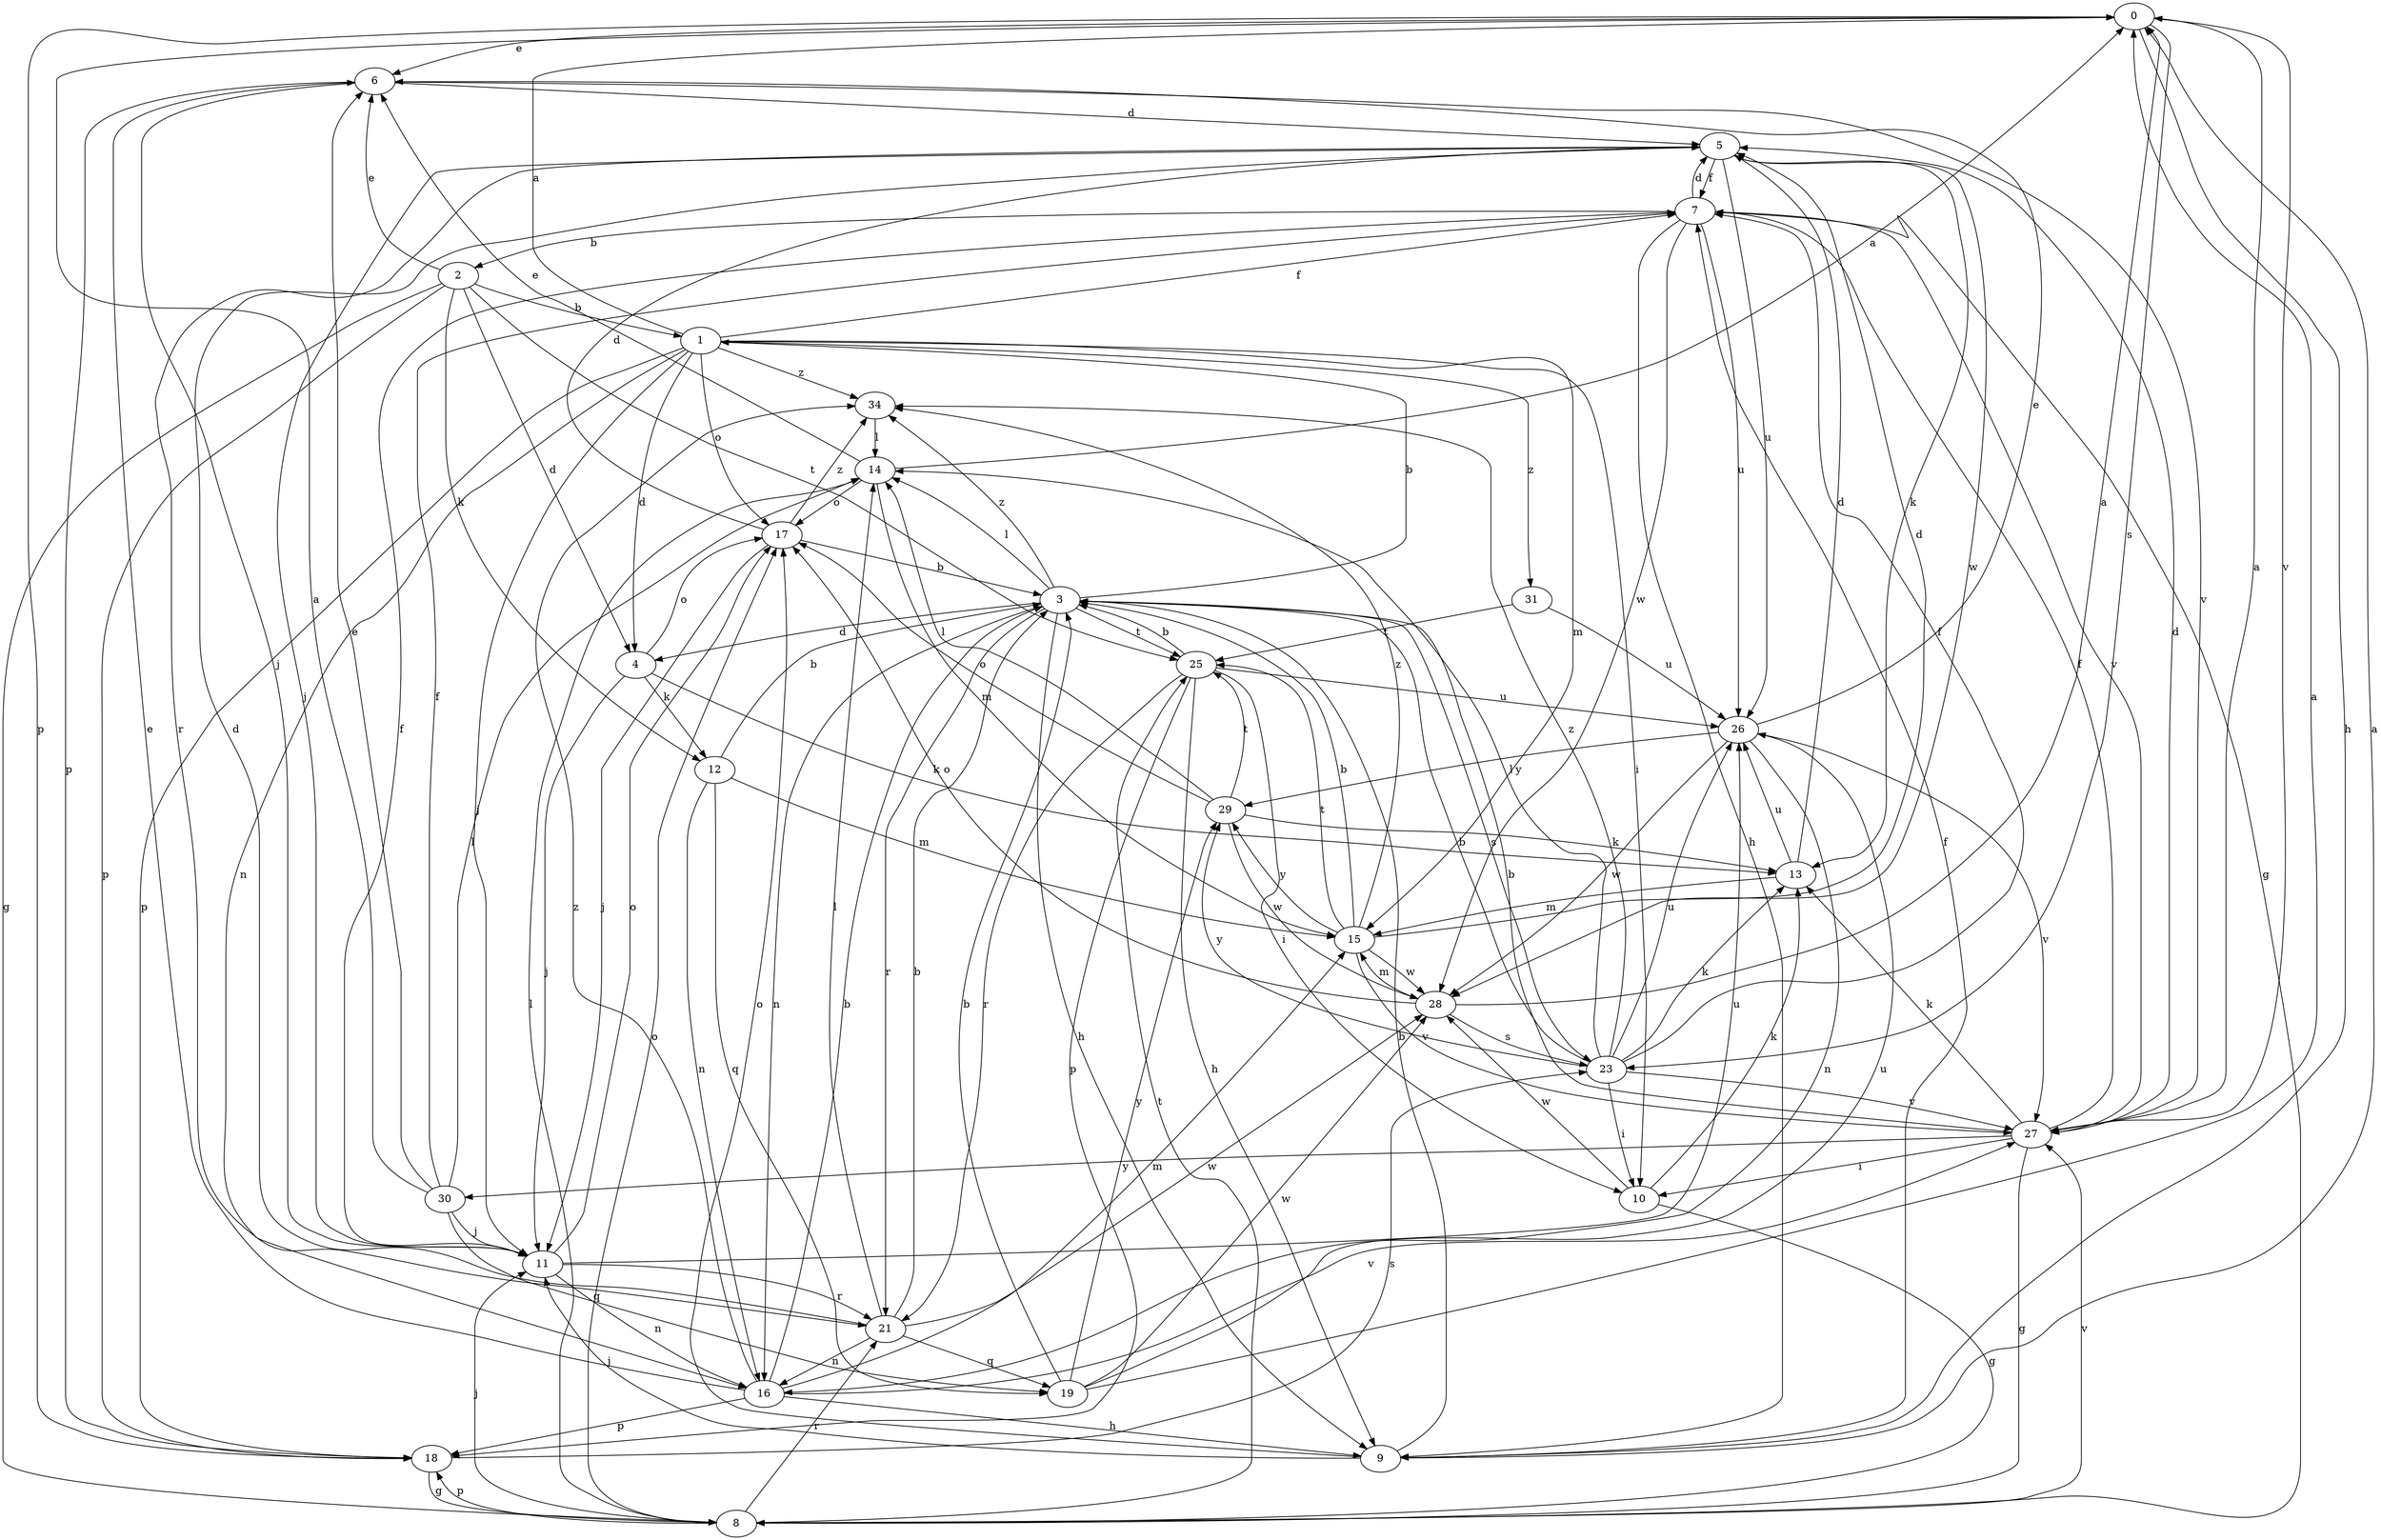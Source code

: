 strict digraph  {
0;
1;
2;
3;
4;
5;
6;
7;
8;
9;
10;
11;
12;
13;
14;
15;
16;
17;
18;
19;
21;
23;
25;
26;
27;
28;
29;
30;
31;
34;
0 -> 6  [label=e];
0 -> 9  [label=h];
0 -> 18  [label=p];
0 -> 23  [label=s];
0 -> 27  [label=v];
1 -> 0  [label=a];
1 -> 4  [label=d];
1 -> 7  [label=f];
1 -> 10  [label=i];
1 -> 11  [label=j];
1 -> 15  [label=m];
1 -> 16  [label=n];
1 -> 17  [label=o];
1 -> 18  [label=p];
1 -> 31  [label=z];
1 -> 34  [label=z];
2 -> 1  [label=b];
2 -> 4  [label=d];
2 -> 6  [label=e];
2 -> 8  [label=g];
2 -> 12  [label=k];
2 -> 18  [label=p];
2 -> 25  [label=t];
3 -> 1  [label=b];
3 -> 4  [label=d];
3 -> 9  [label=h];
3 -> 14  [label=l];
3 -> 16  [label=n];
3 -> 21  [label=r];
3 -> 23  [label=s];
3 -> 25  [label=t];
3 -> 34  [label=z];
4 -> 11  [label=j];
4 -> 12  [label=k];
4 -> 13  [label=k];
4 -> 17  [label=o];
5 -> 7  [label=f];
5 -> 11  [label=j];
5 -> 13  [label=k];
5 -> 21  [label=r];
5 -> 26  [label=u];
5 -> 28  [label=w];
6 -> 5  [label=d];
6 -> 11  [label=j];
6 -> 18  [label=p];
6 -> 27  [label=v];
7 -> 2  [label=b];
7 -> 5  [label=d];
7 -> 8  [label=g];
7 -> 9  [label=h];
7 -> 26  [label=u];
7 -> 27  [label=v];
7 -> 28  [label=w];
8 -> 11  [label=j];
8 -> 14  [label=l];
8 -> 17  [label=o];
8 -> 18  [label=p];
8 -> 21  [label=r];
8 -> 25  [label=t];
8 -> 27  [label=v];
9 -> 0  [label=a];
9 -> 3  [label=b];
9 -> 7  [label=f];
9 -> 11  [label=j];
9 -> 17  [label=o];
10 -> 8  [label=g];
10 -> 13  [label=k];
10 -> 28  [label=w];
11 -> 7  [label=f];
11 -> 16  [label=n];
11 -> 17  [label=o];
11 -> 21  [label=r];
11 -> 26  [label=u];
12 -> 3  [label=b];
12 -> 15  [label=m];
12 -> 16  [label=n];
12 -> 19  [label=q];
13 -> 5  [label=d];
13 -> 15  [label=m];
13 -> 26  [label=u];
14 -> 0  [label=a];
14 -> 6  [label=e];
14 -> 15  [label=m];
14 -> 17  [label=o];
15 -> 3  [label=b];
15 -> 5  [label=d];
15 -> 25  [label=t];
15 -> 27  [label=v];
15 -> 28  [label=w];
15 -> 29  [label=y];
15 -> 34  [label=z];
16 -> 3  [label=b];
16 -> 6  [label=e];
16 -> 9  [label=h];
16 -> 15  [label=m];
16 -> 18  [label=p];
16 -> 27  [label=v];
16 -> 34  [label=z];
17 -> 3  [label=b];
17 -> 5  [label=d];
17 -> 11  [label=j];
17 -> 34  [label=z];
18 -> 8  [label=g];
18 -> 23  [label=s];
19 -> 0  [label=a];
19 -> 3  [label=b];
19 -> 26  [label=u];
19 -> 28  [label=w];
19 -> 29  [label=y];
21 -> 3  [label=b];
21 -> 5  [label=d];
21 -> 14  [label=l];
21 -> 16  [label=n];
21 -> 19  [label=q];
21 -> 28  [label=w];
23 -> 3  [label=b];
23 -> 7  [label=f];
23 -> 10  [label=i];
23 -> 13  [label=k];
23 -> 14  [label=l];
23 -> 26  [label=u];
23 -> 27  [label=v];
23 -> 29  [label=y];
23 -> 34  [label=z];
25 -> 3  [label=b];
25 -> 9  [label=h];
25 -> 10  [label=i];
25 -> 18  [label=p];
25 -> 21  [label=r];
25 -> 26  [label=u];
26 -> 6  [label=e];
26 -> 16  [label=n];
26 -> 27  [label=v];
26 -> 28  [label=w];
26 -> 29  [label=y];
27 -> 0  [label=a];
27 -> 3  [label=b];
27 -> 5  [label=d];
27 -> 7  [label=f];
27 -> 8  [label=g];
27 -> 10  [label=i];
27 -> 13  [label=k];
27 -> 30  [label=y];
28 -> 0  [label=a];
28 -> 15  [label=m];
28 -> 17  [label=o];
28 -> 23  [label=s];
29 -> 13  [label=k];
29 -> 14  [label=l];
29 -> 17  [label=o];
29 -> 25  [label=t];
29 -> 28  [label=w];
30 -> 0  [label=a];
30 -> 6  [label=e];
30 -> 7  [label=f];
30 -> 11  [label=j];
30 -> 14  [label=l];
30 -> 19  [label=q];
31 -> 25  [label=t];
31 -> 26  [label=u];
34 -> 14  [label=l];
}
